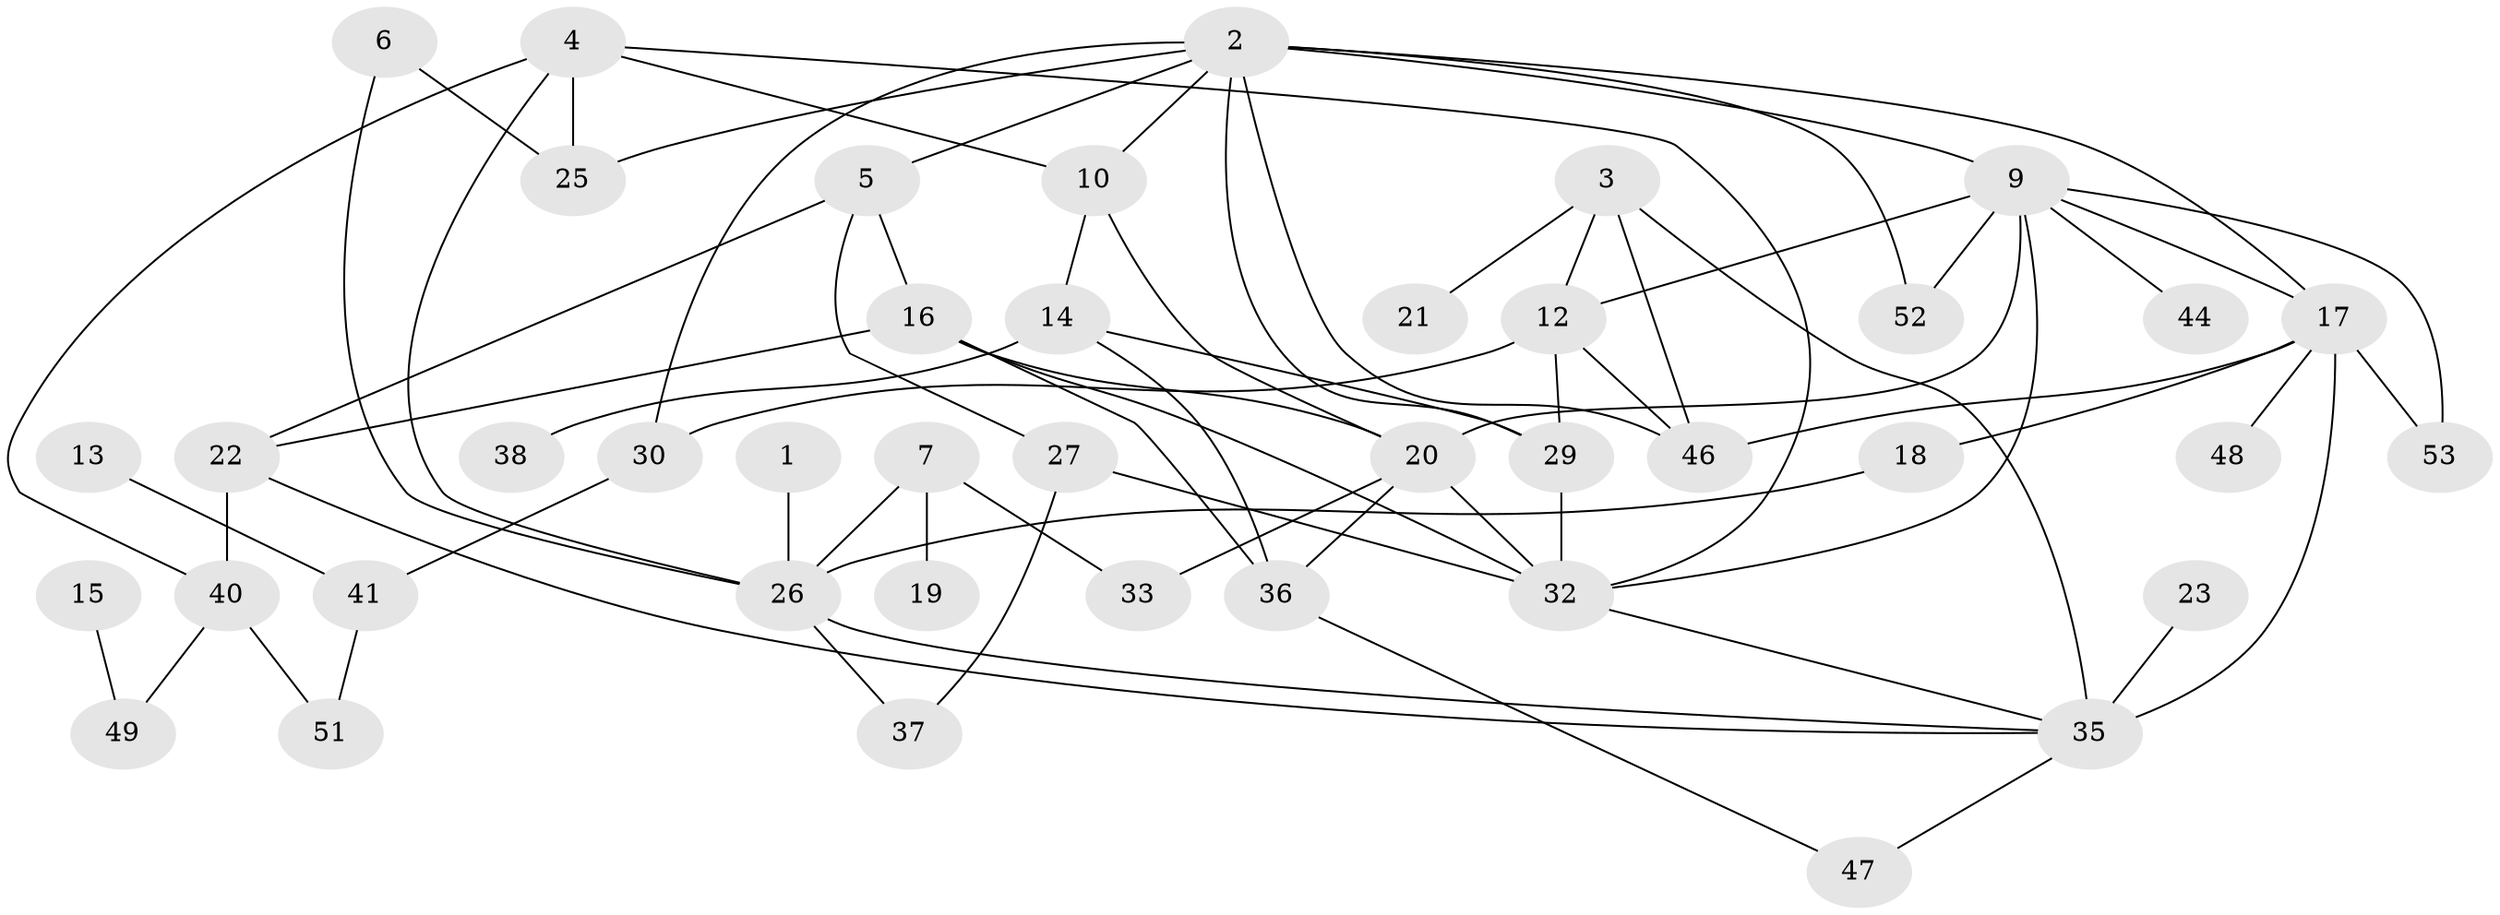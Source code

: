 // original degree distribution, {2: 0.2767857142857143, 3: 0.16964285714285715, 5: 0.08928571428571429, 4: 0.13392857142857142, 1: 0.1875, 0: 0.125, 6: 0.017857142857142856}
// Generated by graph-tools (version 1.1) at 2025/33/03/09/25 02:33:57]
// undirected, 42 vertices, 72 edges
graph export_dot {
graph [start="1"]
  node [color=gray90,style=filled];
  1;
  2;
  3;
  4;
  5;
  6;
  7;
  9;
  10;
  12;
  13;
  14;
  15;
  16;
  17;
  18;
  19;
  20;
  21;
  22;
  23;
  25;
  26;
  27;
  29;
  30;
  32;
  33;
  35;
  36;
  37;
  38;
  40;
  41;
  44;
  46;
  47;
  48;
  49;
  51;
  52;
  53;
  1 -- 26 [weight=1.0];
  2 -- 5 [weight=1.0];
  2 -- 9 [weight=1.0];
  2 -- 10 [weight=1.0];
  2 -- 17 [weight=1.0];
  2 -- 25 [weight=1.0];
  2 -- 29 [weight=1.0];
  2 -- 30 [weight=1.0];
  2 -- 46 [weight=1.0];
  2 -- 52 [weight=1.0];
  3 -- 12 [weight=1.0];
  3 -- 21 [weight=1.0];
  3 -- 35 [weight=1.0];
  3 -- 46 [weight=1.0];
  4 -- 10 [weight=1.0];
  4 -- 25 [weight=1.0];
  4 -- 26 [weight=1.0];
  4 -- 32 [weight=1.0];
  4 -- 40 [weight=1.0];
  5 -- 16 [weight=1.0];
  5 -- 22 [weight=1.0];
  5 -- 27 [weight=1.0];
  6 -- 25 [weight=1.0];
  6 -- 26 [weight=1.0];
  7 -- 19 [weight=1.0];
  7 -- 26 [weight=1.0];
  7 -- 33 [weight=1.0];
  9 -- 12 [weight=2.0];
  9 -- 17 [weight=1.0];
  9 -- 20 [weight=1.0];
  9 -- 32 [weight=1.0];
  9 -- 44 [weight=1.0];
  9 -- 52 [weight=1.0];
  9 -- 53 [weight=1.0];
  10 -- 14 [weight=1.0];
  10 -- 20 [weight=1.0];
  12 -- 29 [weight=1.0];
  12 -- 30 [weight=1.0];
  12 -- 46 [weight=1.0];
  13 -- 41 [weight=1.0];
  14 -- 29 [weight=1.0];
  14 -- 36 [weight=2.0];
  14 -- 38 [weight=1.0];
  15 -- 49 [weight=1.0];
  16 -- 20 [weight=1.0];
  16 -- 22 [weight=1.0];
  16 -- 32 [weight=1.0];
  16 -- 36 [weight=1.0];
  17 -- 18 [weight=2.0];
  17 -- 35 [weight=1.0];
  17 -- 46 [weight=1.0];
  17 -- 48 [weight=1.0];
  17 -- 53 [weight=1.0];
  18 -- 26 [weight=1.0];
  20 -- 32 [weight=1.0];
  20 -- 33 [weight=1.0];
  20 -- 36 [weight=1.0];
  22 -- 35 [weight=1.0];
  22 -- 40 [weight=2.0];
  23 -- 35 [weight=3.0];
  26 -- 35 [weight=1.0];
  26 -- 37 [weight=1.0];
  27 -- 32 [weight=1.0];
  27 -- 37 [weight=1.0];
  29 -- 32 [weight=1.0];
  30 -- 41 [weight=1.0];
  32 -- 35 [weight=1.0];
  35 -- 47 [weight=1.0];
  36 -- 47 [weight=1.0];
  40 -- 49 [weight=1.0];
  40 -- 51 [weight=1.0];
  41 -- 51 [weight=1.0];
}
